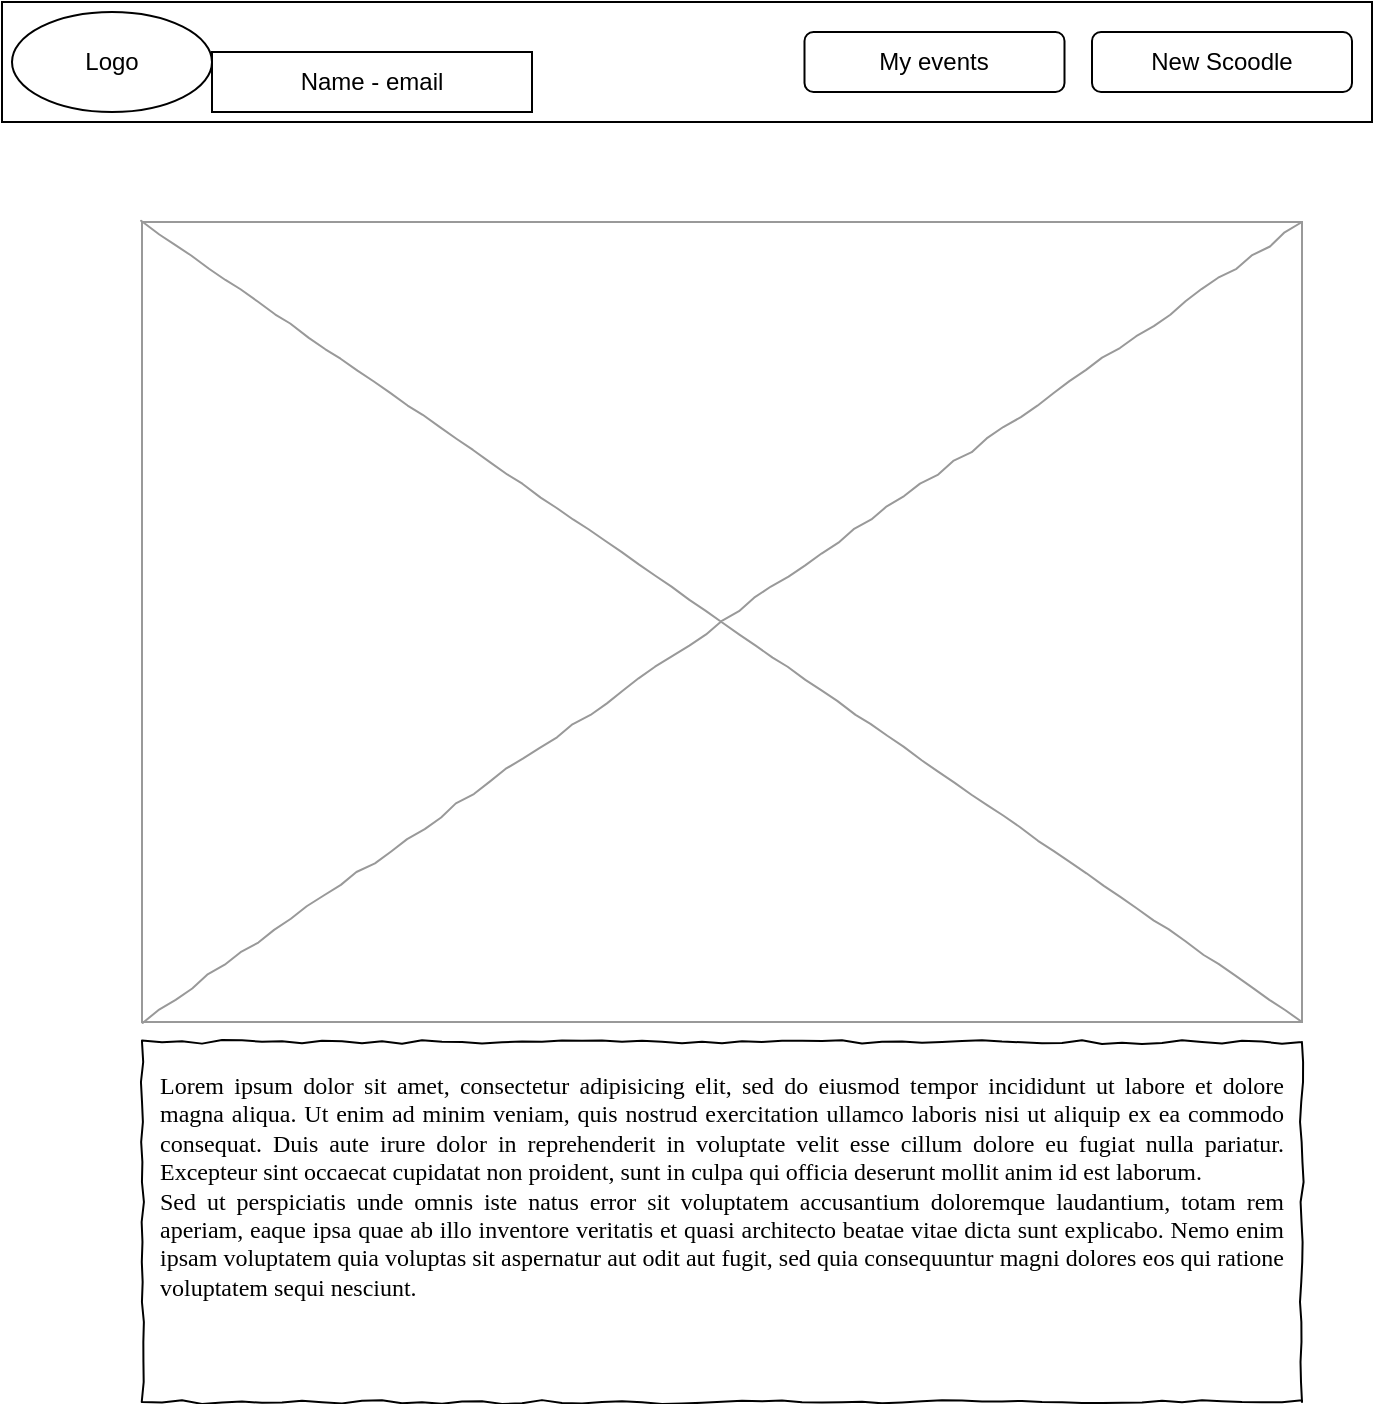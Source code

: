<mxfile version="12.9.7" type="github" pages="3">
  <diagram name="landing page" id="03018318-947c-dd8e-b7a3-06fadd420f32">
    <mxGraphModel dx="2146" dy="1009" grid="1" gridSize="10" guides="1" tooltips="1" connect="1" arrows="1" fold="1" page="1" pageScale="1" pageWidth="1100" pageHeight="850" background="#ffffff" math="0" shadow="0">
      <root>
        <mxCell id="0" />
        <mxCell id="1" parent="0" />
        <mxCell id="677b7b8949515195-15" value="&lt;div style=&quot;text-align: justify&quot;&gt;&lt;span&gt;Lorem ipsum dolor sit amet, consectetur adipisicing elit, sed do eiusmod tempor incididunt ut labore et dolore magna aliqua. Ut enim ad minim veniam, quis nostrud exercitation ullamco laboris nisi ut aliquip ex ea commodo consequat. Duis aute irure dolor in reprehenderit in voluptate velit esse cillum dolore eu fugiat nulla pariatur. Excepteur sint occaecat cupidatat non proident, sunt in culpa qui officia deserunt mollit anim id est laborum.&lt;/span&gt;&lt;/div&gt;&lt;div style=&quot;text-align: justify&quot;&gt;&lt;span&gt;Sed ut perspiciatis unde omnis iste natus error sit voluptatem accusantium doloremque laudantium, totam rem aperiam, eaque ipsa quae ab illo inventore veritatis et quasi architecto beatae vitae dicta sunt explicabo. Nemo enim ipsam voluptatem quia voluptas sit aspernatur aut odit aut fugit, sed quia consequuntur magni dolores eos qui ratione voluptatem sequi nesciunt.&amp;nbsp;&lt;/span&gt;&lt;/div&gt;" style="whiteSpace=wrap;html=1;rounded=0;shadow=0;labelBackgroundColor=none;strokeWidth=1;fillColor=none;fontFamily=Verdana;fontSize=12;align=center;verticalAlign=top;spacing=10;comic=1;" parent="1" vertex="1">
          <mxGeometry x="250" y="640" width="580" height="180" as="geometry" />
        </mxCell>
        <mxCell id="677b7b8949515195-16" value="" style="verticalLabelPosition=bottom;shadow=0;dashed=0;align=center;html=1;verticalAlign=top;strokeWidth=1;shape=mxgraph.mockup.graphics.simpleIcon;strokeColor=#999999;rounded=0;labelBackgroundColor=none;fontFamily=Verdana;fontSize=14;fontColor=#000000;comic=1;" parent="1" vertex="1">
          <mxGeometry x="250" y="230" width="580" height="400" as="geometry" />
        </mxCell>
        <mxCell id="_swrGDVOiY0UKGEah2MK-1" value="" style="rounded=0;whiteSpace=wrap;html=1;" vertex="1" parent="1">
          <mxGeometry x="180" y="120" width="685" height="60" as="geometry" />
        </mxCell>
        <mxCell id="_swrGDVOiY0UKGEah2MK-2" value="New Scoodle" style="rounded=1;whiteSpace=wrap;html=1;" vertex="1" parent="1">
          <mxGeometry x="725" y="135" width="130" height="30" as="geometry" />
        </mxCell>
        <mxCell id="_swrGDVOiY0UKGEah2MK-3" value="Logo" style="ellipse;whiteSpace=wrap;html=1;" vertex="1" parent="1">
          <mxGeometry x="185" y="125" width="100" height="50" as="geometry" />
        </mxCell>
        <mxCell id="_swrGDVOiY0UKGEah2MK-4" value="My events" style="rounded=1;whiteSpace=wrap;html=1;" vertex="1" parent="1">
          <mxGeometry x="581.25" y="135" width="130" height="30" as="geometry" />
        </mxCell>
        <mxCell id="_swrGDVOiY0UKGEah2MK-5" value="Name - email" style="rounded=0;whiteSpace=wrap;html=1;" vertex="1" parent="1">
          <mxGeometry x="285" y="145" width="160" height="30" as="geometry" />
        </mxCell>
      </root>
    </mxGraphModel>
  </diagram>
  <diagram id="2z7VolhX69nWli0Mlg2K" name="Voting Page">
    <mxGraphModel dx="2146" dy="1009" grid="1" gridSize="10" guides="1" tooltips="1" connect="1" arrows="1" fold="1" page="1" pageScale="1" pageWidth="850" pageHeight="1100" math="0" shadow="0">
      <root>
        <mxCell id="qbNYW3YBiC_s55EnJUnb-0" />
        <mxCell id="qbNYW3YBiC_s55EnJUnb-1" parent="qbNYW3YBiC_s55EnJUnb-0" />
        <mxCell id="qbNYW3YBiC_s55EnJUnb-2" value="Time 1&lt;br&gt;Date/Time Start&lt;br&gt;Date/Time Stop&lt;br&gt;&lt;br&gt;Votes Yes" style="whiteSpace=wrap;html=1;aspect=fixed;" vertex="1" parent="qbNYW3YBiC_s55EnJUnb-1">
          <mxGeometry x="270" y="410" width="110" height="110" as="geometry" />
        </mxCell>
        <mxCell id="qbNYW3YBiC_s55EnJUnb-6" value="Title" style="rounded=1;whiteSpace=wrap;html=1;" vertex="1" parent="qbNYW3YBiC_s55EnJUnb-1">
          <mxGeometry x="210" y="220" width="270" height="30" as="geometry" />
        </mxCell>
        <mxCell id="qbNYW3YBiC_s55EnJUnb-27" value="" style="group" vertex="1" connectable="0" parent="qbNYW3YBiC_s55EnJUnb-1">
          <mxGeometry x="145" y="530" width="415" height="71" as="geometry" />
        </mxCell>
        <mxCell id="qbNYW3YBiC_s55EnJUnb-8" value="" style="rounded=1;whiteSpace=wrap;html=1;" vertex="1" parent="qbNYW3YBiC_s55EnJUnb-27">
          <mxGeometry width="415" height="70" as="geometry" />
        </mxCell>
        <mxCell id="qbNYW3YBiC_s55EnJUnb-11" value="y" style="whiteSpace=wrap;html=1;aspect=fixed;" vertex="1" parent="qbNYW3YBiC_s55EnJUnb-27">
          <mxGeometry x="175" y="6" width="30" height="30" as="geometry" />
        </mxCell>
        <mxCell id="qbNYW3YBiC_s55EnJUnb-12" value="n" style="whiteSpace=wrap;html=1;aspect=fixed;" vertex="1" parent="qbNYW3YBiC_s55EnJUnb-27">
          <mxGeometry x="175" y="41" width="30" height="30" as="geometry" />
        </mxCell>
        <mxCell id="qbNYW3YBiC_s55EnJUnb-13" value="y" style="whiteSpace=wrap;html=1;aspect=fixed;" vertex="1" parent="qbNYW3YBiC_s55EnJUnb-27">
          <mxGeometry x="265" y="6" width="30" height="30" as="geometry" />
        </mxCell>
        <mxCell id="qbNYW3YBiC_s55EnJUnb-14" value="n" style="whiteSpace=wrap;html=1;aspect=fixed;" vertex="1" parent="qbNYW3YBiC_s55EnJUnb-27">
          <mxGeometry x="265" y="41" width="30" height="30" as="geometry" />
        </mxCell>
        <mxCell id="qbNYW3YBiC_s55EnJUnb-15" value="y" style="whiteSpace=wrap;html=1;aspect=fixed;" vertex="1" parent="qbNYW3YBiC_s55EnJUnb-27">
          <mxGeometry x="355" y="5" width="30" height="30" as="geometry" />
        </mxCell>
        <mxCell id="qbNYW3YBiC_s55EnJUnb-16" value="n" style="whiteSpace=wrap;html=1;aspect=fixed;" vertex="1" parent="qbNYW3YBiC_s55EnJUnb-27">
          <mxGeometry x="355" y="40" width="30" height="30" as="geometry" />
        </mxCell>
        <mxCell id="qbNYW3YBiC_s55EnJUnb-23" value="Name" style="rounded=1;whiteSpace=wrap;html=1;" vertex="1" parent="qbNYW3YBiC_s55EnJUnb-27">
          <mxGeometry x="9" y="6" width="120" height="30" as="geometry" />
        </mxCell>
        <mxCell id="qbNYW3YBiC_s55EnJUnb-24" value="Email" style="rounded=1;whiteSpace=wrap;html=1;" vertex="1" parent="qbNYW3YBiC_s55EnJUnb-27">
          <mxGeometry x="9" y="36" width="120" height="30" as="geometry" />
        </mxCell>
        <mxCell id="qbNYW3YBiC_s55EnJUnb-28" value="" style="group" vertex="1" connectable="0" parent="qbNYW3YBiC_s55EnJUnb-1">
          <mxGeometry x="150" y="620" width="415" height="71" as="geometry" />
        </mxCell>
        <mxCell id="qbNYW3YBiC_s55EnJUnb-29" value="" style="rounded=1;whiteSpace=wrap;html=1;" vertex="1" parent="qbNYW3YBiC_s55EnJUnb-28">
          <mxGeometry width="415" height="70" as="geometry" />
        </mxCell>
        <mxCell id="qbNYW3YBiC_s55EnJUnb-30" value="y" style="whiteSpace=wrap;html=1;aspect=fixed;" vertex="1" parent="qbNYW3YBiC_s55EnJUnb-28">
          <mxGeometry x="175" y="6" width="30" height="30" as="geometry" />
        </mxCell>
        <mxCell id="qbNYW3YBiC_s55EnJUnb-31" value="n" style="whiteSpace=wrap;html=1;aspect=fixed;" vertex="1" parent="qbNYW3YBiC_s55EnJUnb-28">
          <mxGeometry x="175" y="41" width="30" height="30" as="geometry" />
        </mxCell>
        <mxCell id="qbNYW3YBiC_s55EnJUnb-32" value="y" style="whiteSpace=wrap;html=1;aspect=fixed;" vertex="1" parent="qbNYW3YBiC_s55EnJUnb-28">
          <mxGeometry x="265" y="6" width="30" height="30" as="geometry" />
        </mxCell>
        <mxCell id="qbNYW3YBiC_s55EnJUnb-33" value="n" style="whiteSpace=wrap;html=1;aspect=fixed;" vertex="1" parent="qbNYW3YBiC_s55EnJUnb-28">
          <mxGeometry x="265" y="41" width="30" height="30" as="geometry" />
        </mxCell>
        <mxCell id="qbNYW3YBiC_s55EnJUnb-34" value="y" style="whiteSpace=wrap;html=1;aspect=fixed;" vertex="1" parent="qbNYW3YBiC_s55EnJUnb-28">
          <mxGeometry x="355" y="5" width="30" height="30" as="geometry" />
        </mxCell>
        <mxCell id="qbNYW3YBiC_s55EnJUnb-35" value="n" style="whiteSpace=wrap;html=1;aspect=fixed;" vertex="1" parent="qbNYW3YBiC_s55EnJUnb-28">
          <mxGeometry x="355" y="40" width="30" height="30" as="geometry" />
        </mxCell>
        <mxCell id="qbNYW3YBiC_s55EnJUnb-36" value="Name" style="rounded=1;whiteSpace=wrap;html=1;" vertex="1" parent="qbNYW3YBiC_s55EnJUnb-28">
          <mxGeometry x="9" y="6" width="120" height="30" as="geometry" />
        </mxCell>
        <mxCell id="qbNYW3YBiC_s55EnJUnb-37" value="Email" style="rounded=1;whiteSpace=wrap;html=1;" vertex="1" parent="qbNYW3YBiC_s55EnJUnb-28">
          <mxGeometry x="9" y="36" width="120" height="30" as="geometry" />
        </mxCell>
        <mxCell id="qbNYW3YBiC_s55EnJUnb-38" value="" style="group" vertex="1" connectable="0" parent="qbNYW3YBiC_s55EnJUnb-1">
          <mxGeometry x="150" y="700" width="415" height="71" as="geometry" />
        </mxCell>
        <mxCell id="qbNYW3YBiC_s55EnJUnb-39" value="" style="rounded=1;whiteSpace=wrap;html=1;" vertex="1" parent="qbNYW3YBiC_s55EnJUnb-38">
          <mxGeometry width="415" height="70" as="geometry" />
        </mxCell>
        <mxCell id="qbNYW3YBiC_s55EnJUnb-40" value="y" style="whiteSpace=wrap;html=1;aspect=fixed;" vertex="1" parent="qbNYW3YBiC_s55EnJUnb-38">
          <mxGeometry x="175" y="6" width="30" height="30" as="geometry" />
        </mxCell>
        <mxCell id="qbNYW3YBiC_s55EnJUnb-41" value="n" style="whiteSpace=wrap;html=1;aspect=fixed;" vertex="1" parent="qbNYW3YBiC_s55EnJUnb-38">
          <mxGeometry x="175" y="41" width="30" height="30" as="geometry" />
        </mxCell>
        <mxCell id="qbNYW3YBiC_s55EnJUnb-42" value="y" style="whiteSpace=wrap;html=1;aspect=fixed;" vertex="1" parent="qbNYW3YBiC_s55EnJUnb-38">
          <mxGeometry x="265" y="6" width="30" height="30" as="geometry" />
        </mxCell>
        <mxCell id="qbNYW3YBiC_s55EnJUnb-43" value="n" style="whiteSpace=wrap;html=1;aspect=fixed;" vertex="1" parent="qbNYW3YBiC_s55EnJUnb-38">
          <mxGeometry x="265" y="41" width="30" height="30" as="geometry" />
        </mxCell>
        <mxCell id="qbNYW3YBiC_s55EnJUnb-44" value="y" style="whiteSpace=wrap;html=1;aspect=fixed;" vertex="1" parent="qbNYW3YBiC_s55EnJUnb-38">
          <mxGeometry x="355" y="5" width="30" height="30" as="geometry" />
        </mxCell>
        <mxCell id="qbNYW3YBiC_s55EnJUnb-45" value="n" style="whiteSpace=wrap;html=1;aspect=fixed;" vertex="1" parent="qbNYW3YBiC_s55EnJUnb-38">
          <mxGeometry x="355" y="40" width="30" height="30" as="geometry" />
        </mxCell>
        <mxCell id="qbNYW3YBiC_s55EnJUnb-46" value="Name" style="rounded=1;whiteSpace=wrap;html=1;" vertex="1" parent="qbNYW3YBiC_s55EnJUnb-38">
          <mxGeometry x="9" y="6" width="120" height="30" as="geometry" />
        </mxCell>
        <mxCell id="qbNYW3YBiC_s55EnJUnb-47" value="Email" style="rounded=1;whiteSpace=wrap;html=1;" vertex="1" parent="qbNYW3YBiC_s55EnJUnb-38">
          <mxGeometry x="9" y="36" width="120" height="30" as="geometry" />
        </mxCell>
        <mxCell id="qbNYW3YBiC_s55EnJUnb-48" value="Description" style="rounded=1;whiteSpace=wrap;html=1;" vertex="1" parent="qbNYW3YBiC_s55EnJUnb-1">
          <mxGeometry x="148.75" y="280" width="407.5" height="70" as="geometry" />
        </mxCell>
        <mxCell id="qbNYW3YBiC_s55EnJUnb-49" value="Time 2&lt;br&gt;Date/Time Start&lt;br&gt;Date/Time Stop&lt;br&gt;&lt;br&gt;Votes Yes" style="whiteSpace=wrap;html=1;aspect=fixed;" vertex="1" parent="qbNYW3YBiC_s55EnJUnb-1">
          <mxGeometry x="380" y="410" width="110" height="110" as="geometry" />
        </mxCell>
        <mxCell id="qbNYW3YBiC_s55EnJUnb-51" value="Time 3&lt;br&gt;Date/Time Start&lt;br&gt;Date/Time Stop&lt;br&gt;&lt;br&gt;Votes Yes" style="whiteSpace=wrap;html=1;aspect=fixed;" vertex="1" parent="qbNYW3YBiC_s55EnJUnb-1">
          <mxGeometry x="490" y="410" width="110" height="110" as="geometry" />
        </mxCell>
        <mxCell id="qbNYW3YBiC_s55EnJUnb-52" value="Link: http:// .............................................." style="rounded=1;whiteSpace=wrap;html=1;" vertex="1" parent="qbNYW3YBiC_s55EnJUnb-1">
          <mxGeometry x="112.5" y="360" width="480" height="30" as="geometry" />
        </mxCell>
        <mxCell id="qbNYW3YBiC_s55EnJUnb-53" value="CP" style="whiteSpace=wrap;html=1;aspect=fixed;" vertex="1" parent="qbNYW3YBiC_s55EnJUnb-1">
          <mxGeometry x="562.5" y="360" width="30" height="30" as="geometry" />
        </mxCell>
        <mxCell id="qbNYW3YBiC_s55EnJUnb-54" value="em" style="whiteSpace=wrap;html=1;aspect=fixed;" vertex="1" parent="qbNYW3YBiC_s55EnJUnb-1">
          <mxGeometry x="590" y="360" width="30" height="30" as="geometry" />
        </mxCell>
        <mxCell id="qbNYW3YBiC_s55EnJUnb-55" value="" style="rounded=0;whiteSpace=wrap;html=1;" vertex="1" parent="qbNYW3YBiC_s55EnJUnb-1">
          <mxGeometry x="25" y="90" width="685" height="60" as="geometry" />
        </mxCell>
        <mxCell id="qbNYW3YBiC_s55EnJUnb-56" value="New Scoodle" style="rounded=1;whiteSpace=wrap;html=1;" vertex="1" parent="qbNYW3YBiC_s55EnJUnb-1">
          <mxGeometry x="570" y="105" width="130" height="30" as="geometry" />
        </mxCell>
        <mxCell id="qbNYW3YBiC_s55EnJUnb-57" value="Logo" style="ellipse;whiteSpace=wrap;html=1;" vertex="1" parent="qbNYW3YBiC_s55EnJUnb-1">
          <mxGeometry x="30" y="95" width="100" height="50" as="geometry" />
        </mxCell>
        <mxCell id="qbNYW3YBiC_s55EnJUnb-58" value="My events" style="rounded=1;whiteSpace=wrap;html=1;fillColor=#FFFF99;" vertex="1" parent="qbNYW3YBiC_s55EnJUnb-1">
          <mxGeometry x="426.25" y="105" width="130" height="30" as="geometry" />
        </mxCell>
        <mxCell id="qbNYW3YBiC_s55EnJUnb-59" value="Name - email" style="rounded=0;whiteSpace=wrap;html=1;" vertex="1" parent="qbNYW3YBiC_s55EnJUnb-1">
          <mxGeometry x="130" y="115" width="160" height="30" as="geometry" />
        </mxCell>
        <mxCell id="jggasJOdZOkXgo0k0ATc-0" value="edit event" style="rounded=1;whiteSpace=wrap;html=1;fillColor=#FFFF33;" vertex="1" parent="qbNYW3YBiC_s55EnJUnb-1">
          <mxGeometry x="545" y="180" width="120" height="60" as="geometry" />
        </mxCell>
      </root>
    </mxGraphModel>
  </diagram>
  <diagram id="YZERlVdBcMnWXN94g4Ae" name="Create Event Page">
    <mxGraphModel dx="2146" dy="1009" grid="1" gridSize="10" guides="1" tooltips="1" connect="1" arrows="1" fold="1" page="1" pageScale="1" pageWidth="850" pageHeight="1100" math="0" shadow="0">
      <root>
        <mxCell id="odt-KeSPYoXGiIuc4l-x-0" />
        <mxCell id="odt-KeSPYoXGiIuc4l-x-1" parent="odt-KeSPYoXGiIuc4l-x-0" />
        <mxCell id="A9bc4uBSdgfb45j_CJg_-0" value="Time 1&lt;br&gt;Date/Time Start&lt;br&gt;Date/Time Stop&lt;br&gt;" style="whiteSpace=wrap;html=1;aspect=fixed;" vertex="1" parent="odt-KeSPYoXGiIuc4l-x-1">
          <mxGeometry x="220" y="360" width="110" height="110" as="geometry" />
        </mxCell>
        <mxCell id="A9bc4uBSdgfb45j_CJg_-1" value="Title" style="rounded=1;whiteSpace=wrap;html=1;" vertex="1" parent="odt-KeSPYoXGiIuc4l-x-1">
          <mxGeometry x="240" y="220" width="270" height="30" as="geometry" />
        </mxCell>
        <mxCell id="A9bc4uBSdgfb45j_CJg_-32" value="Description" style="rounded=1;whiteSpace=wrap;html=1;" vertex="1" parent="odt-KeSPYoXGiIuc4l-x-1">
          <mxGeometry x="171.25" y="270" width="407.5" height="70" as="geometry" />
        </mxCell>
        <mxCell id="A9bc4uBSdgfb45j_CJg_-33" value="Time 2&lt;br&gt;Date/Time Start&lt;br&gt;Date/Time Stop&lt;br&gt;&lt;br&gt;" style="whiteSpace=wrap;html=1;aspect=fixed;" vertex="1" parent="odt-KeSPYoXGiIuc4l-x-1">
          <mxGeometry x="220" y="480" width="110" height="110" as="geometry" />
        </mxCell>
        <mxCell id="A9bc4uBSdgfb45j_CJg_-34" value="Time 3&lt;br&gt;Date/Time Start&lt;br&gt;Date/Time Stop&lt;br&gt;&lt;br&gt;" style="whiteSpace=wrap;html=1;aspect=fixed;" vertex="1" parent="odt-KeSPYoXGiIuc4l-x-1">
          <mxGeometry x="220" y="600" width="110" height="110" as="geometry" />
        </mxCell>
        <mxCell id="A9bc4uBSdgfb45j_CJg_-38" value="" style="rounded=0;whiteSpace=wrap;html=1;" vertex="1" parent="odt-KeSPYoXGiIuc4l-x-1">
          <mxGeometry x="25" y="90" width="685" height="60" as="geometry" />
        </mxCell>
        <mxCell id="A9bc4uBSdgfb45j_CJg_-39" value="New Scoodle" style="rounded=1;whiteSpace=wrap;html=1;" vertex="1" parent="odt-KeSPYoXGiIuc4l-x-1">
          <mxGeometry x="570" y="105" width="130" height="30" as="geometry" />
        </mxCell>
        <mxCell id="A9bc4uBSdgfb45j_CJg_-40" value="Logo" style="ellipse;whiteSpace=wrap;html=1;" vertex="1" parent="odt-KeSPYoXGiIuc4l-x-1">
          <mxGeometry x="30" y="95" width="100" height="50" as="geometry" />
        </mxCell>
        <mxCell id="A9bc4uBSdgfb45j_CJg_-41" value="My events" style="rounded=1;whiteSpace=wrap;html=1;" vertex="1" parent="odt-KeSPYoXGiIuc4l-x-1">
          <mxGeometry x="426.25" y="105" width="130" height="30" as="geometry" />
        </mxCell>
        <mxCell id="A9bc4uBSdgfb45j_CJg_-42" value="Name - email" style="rounded=0;whiteSpace=wrap;html=1;" vertex="1" parent="odt-KeSPYoXGiIuc4l-x-1">
          <mxGeometry x="130" y="115" width="160" height="30" as="geometry" />
        </mxCell>
        <mxCell id="rlhIiGtlND7vOOGaObOw-1" value="Add time" style="rounded=1;whiteSpace=wrap;html=1;" vertex="1" parent="odt-KeSPYoXGiIuc4l-x-1">
          <mxGeometry x="215" y="720" width="120" height="60" as="geometry" />
        </mxCell>
        <mxCell id="rlhIiGtlND7vOOGaObOw-2" value="Create" style="rounded=0;whiteSpace=wrap;html=1;" vertex="1" parent="odt-KeSPYoXGiIuc4l-x-1">
          <mxGeometry x="470" y="850" width="120" height="60" as="geometry" />
        </mxCell>
      </root>
    </mxGraphModel>
  </diagram>
</mxfile>
